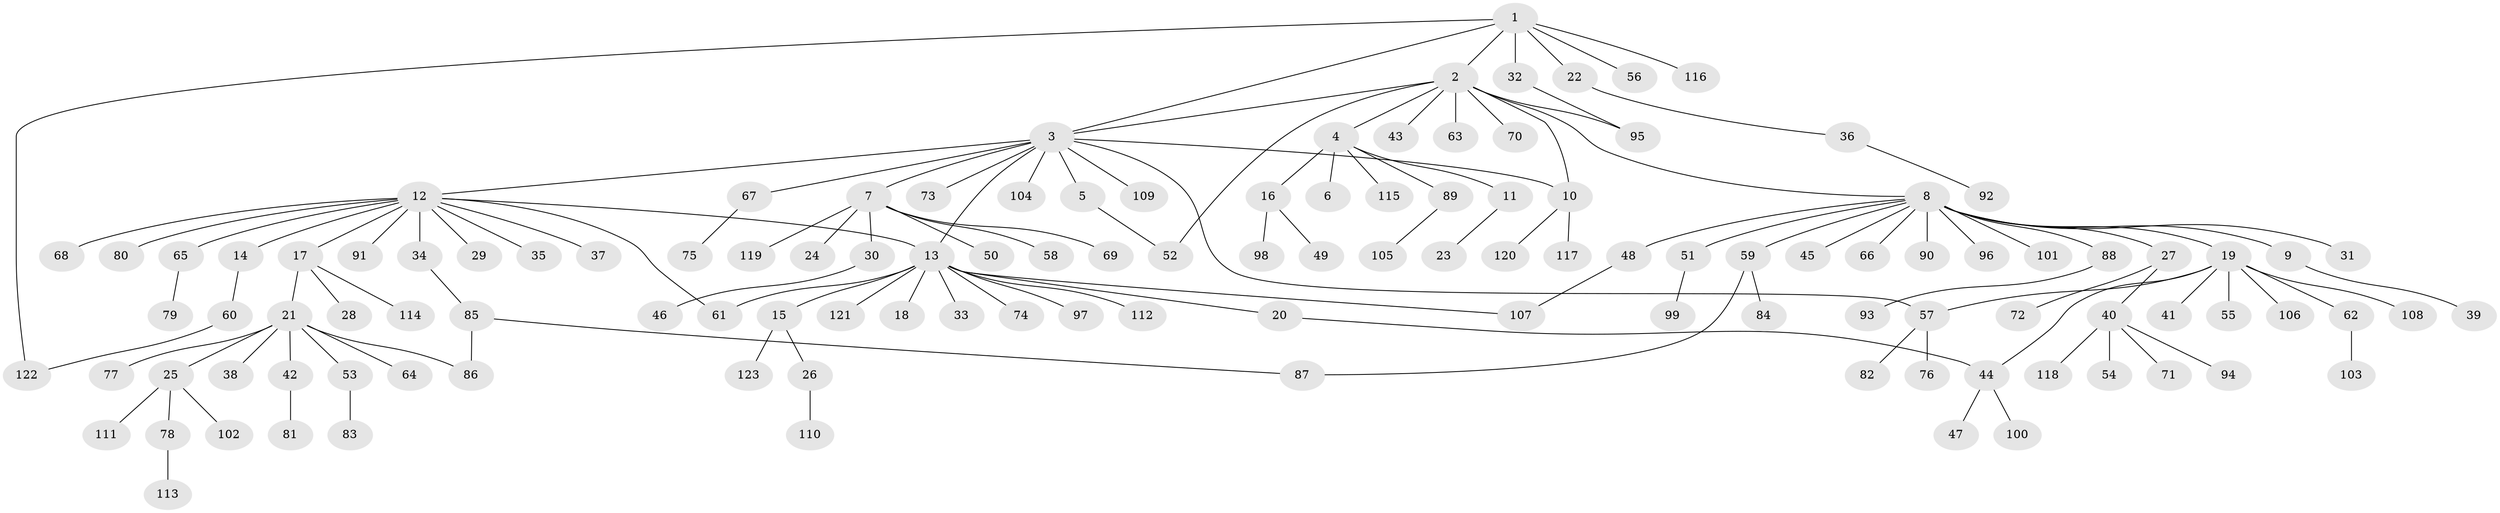 // coarse degree distribution, {1: 0.5405405405405406, 4: 0.05405405405405406, 3: 0.05405405405405406, 9: 0.02702702702702703, 2: 0.1891891891891892, 10: 0.02702702702702703, 5: 0.05405405405405406, 7: 0.02702702702702703, 8: 0.02702702702702703}
// Generated by graph-tools (version 1.1) at 2025/36/03/04/25 23:36:41]
// undirected, 123 vertices, 134 edges
graph export_dot {
  node [color=gray90,style=filled];
  1;
  2;
  3;
  4;
  5;
  6;
  7;
  8;
  9;
  10;
  11;
  12;
  13;
  14;
  15;
  16;
  17;
  18;
  19;
  20;
  21;
  22;
  23;
  24;
  25;
  26;
  27;
  28;
  29;
  30;
  31;
  32;
  33;
  34;
  35;
  36;
  37;
  38;
  39;
  40;
  41;
  42;
  43;
  44;
  45;
  46;
  47;
  48;
  49;
  50;
  51;
  52;
  53;
  54;
  55;
  56;
  57;
  58;
  59;
  60;
  61;
  62;
  63;
  64;
  65;
  66;
  67;
  68;
  69;
  70;
  71;
  72;
  73;
  74;
  75;
  76;
  77;
  78;
  79;
  80;
  81;
  82;
  83;
  84;
  85;
  86;
  87;
  88;
  89;
  90;
  91;
  92;
  93;
  94;
  95;
  96;
  97;
  98;
  99;
  100;
  101;
  102;
  103;
  104;
  105;
  106;
  107;
  108;
  109;
  110;
  111;
  112;
  113;
  114;
  115;
  116;
  117;
  118;
  119;
  120;
  121;
  122;
  123;
  1 -- 2;
  1 -- 3;
  1 -- 22;
  1 -- 32;
  1 -- 56;
  1 -- 116;
  1 -- 122;
  2 -- 3;
  2 -- 4;
  2 -- 8;
  2 -- 10;
  2 -- 43;
  2 -- 52;
  2 -- 63;
  2 -- 70;
  2 -- 95;
  3 -- 5;
  3 -- 7;
  3 -- 10;
  3 -- 12;
  3 -- 13;
  3 -- 57;
  3 -- 67;
  3 -- 73;
  3 -- 104;
  3 -- 109;
  4 -- 6;
  4 -- 11;
  4 -- 16;
  4 -- 89;
  4 -- 115;
  5 -- 52;
  7 -- 24;
  7 -- 30;
  7 -- 50;
  7 -- 58;
  7 -- 69;
  7 -- 119;
  8 -- 9;
  8 -- 19;
  8 -- 27;
  8 -- 31;
  8 -- 45;
  8 -- 48;
  8 -- 51;
  8 -- 59;
  8 -- 66;
  8 -- 88;
  8 -- 90;
  8 -- 96;
  8 -- 101;
  9 -- 39;
  10 -- 117;
  10 -- 120;
  11 -- 23;
  12 -- 13;
  12 -- 14;
  12 -- 17;
  12 -- 29;
  12 -- 34;
  12 -- 35;
  12 -- 37;
  12 -- 61;
  12 -- 65;
  12 -- 68;
  12 -- 80;
  12 -- 91;
  13 -- 15;
  13 -- 18;
  13 -- 20;
  13 -- 33;
  13 -- 61;
  13 -- 74;
  13 -- 97;
  13 -- 107;
  13 -- 112;
  13 -- 121;
  14 -- 60;
  15 -- 26;
  15 -- 123;
  16 -- 49;
  16 -- 98;
  17 -- 21;
  17 -- 28;
  17 -- 114;
  19 -- 41;
  19 -- 44;
  19 -- 55;
  19 -- 57;
  19 -- 62;
  19 -- 106;
  19 -- 108;
  20 -- 44;
  21 -- 25;
  21 -- 38;
  21 -- 42;
  21 -- 53;
  21 -- 64;
  21 -- 77;
  21 -- 86;
  22 -- 36;
  25 -- 78;
  25 -- 102;
  25 -- 111;
  26 -- 110;
  27 -- 40;
  27 -- 72;
  30 -- 46;
  32 -- 95;
  34 -- 85;
  36 -- 92;
  40 -- 54;
  40 -- 71;
  40 -- 94;
  40 -- 118;
  42 -- 81;
  44 -- 47;
  44 -- 100;
  48 -- 107;
  51 -- 99;
  53 -- 83;
  57 -- 76;
  57 -- 82;
  59 -- 84;
  59 -- 87;
  60 -- 122;
  62 -- 103;
  65 -- 79;
  67 -- 75;
  78 -- 113;
  85 -- 86;
  85 -- 87;
  88 -- 93;
  89 -- 105;
}
